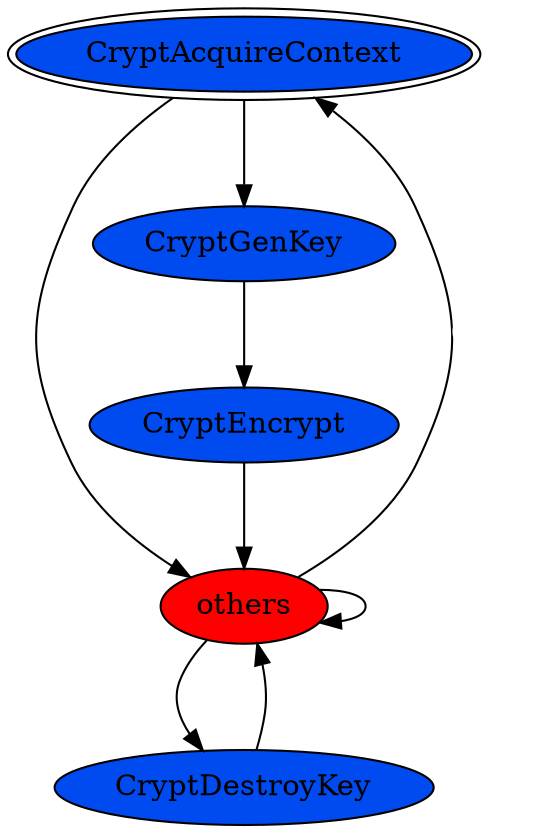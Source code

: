 digraph "./REPORTS/6708/API_PER_CATEGORY/CryptEncrypt.exe_7320_Cryptography_API_per_Category_Transition_Matrix" {
	CryptAcquireContext [label=CryptAcquireContext fillcolor="#004bf0" peripheries=2 style=filled]
	others [label=others fillcolor=red style=filled]
	CryptAcquireContext -> others [label=0.5 fontcolor=white]
	CryptGenKey [label=CryptGenKey fillcolor="#004bf0" style=filled]
	CryptAcquireContext -> CryptGenKey [label=0.5 fontcolor=white]
	others -> CryptAcquireContext [label=0.012 fontcolor=white]
	others -> others [label=0.9759 fontcolor=white]
	CryptDestroyKey [label=CryptDestroyKey fillcolor="#004bf0" style=filled]
	others -> CryptDestroyKey [label=0.012 fontcolor=white]
	CryptEncrypt [label=CryptEncrypt fillcolor="#004bf0" style=filled]
	CryptGenKey -> CryptEncrypt [label=1.0 fontcolor=white]
	CryptEncrypt -> others [label=1.0 fontcolor=white]
	CryptDestroyKey -> others [label=1.0 fontcolor=white]
}
